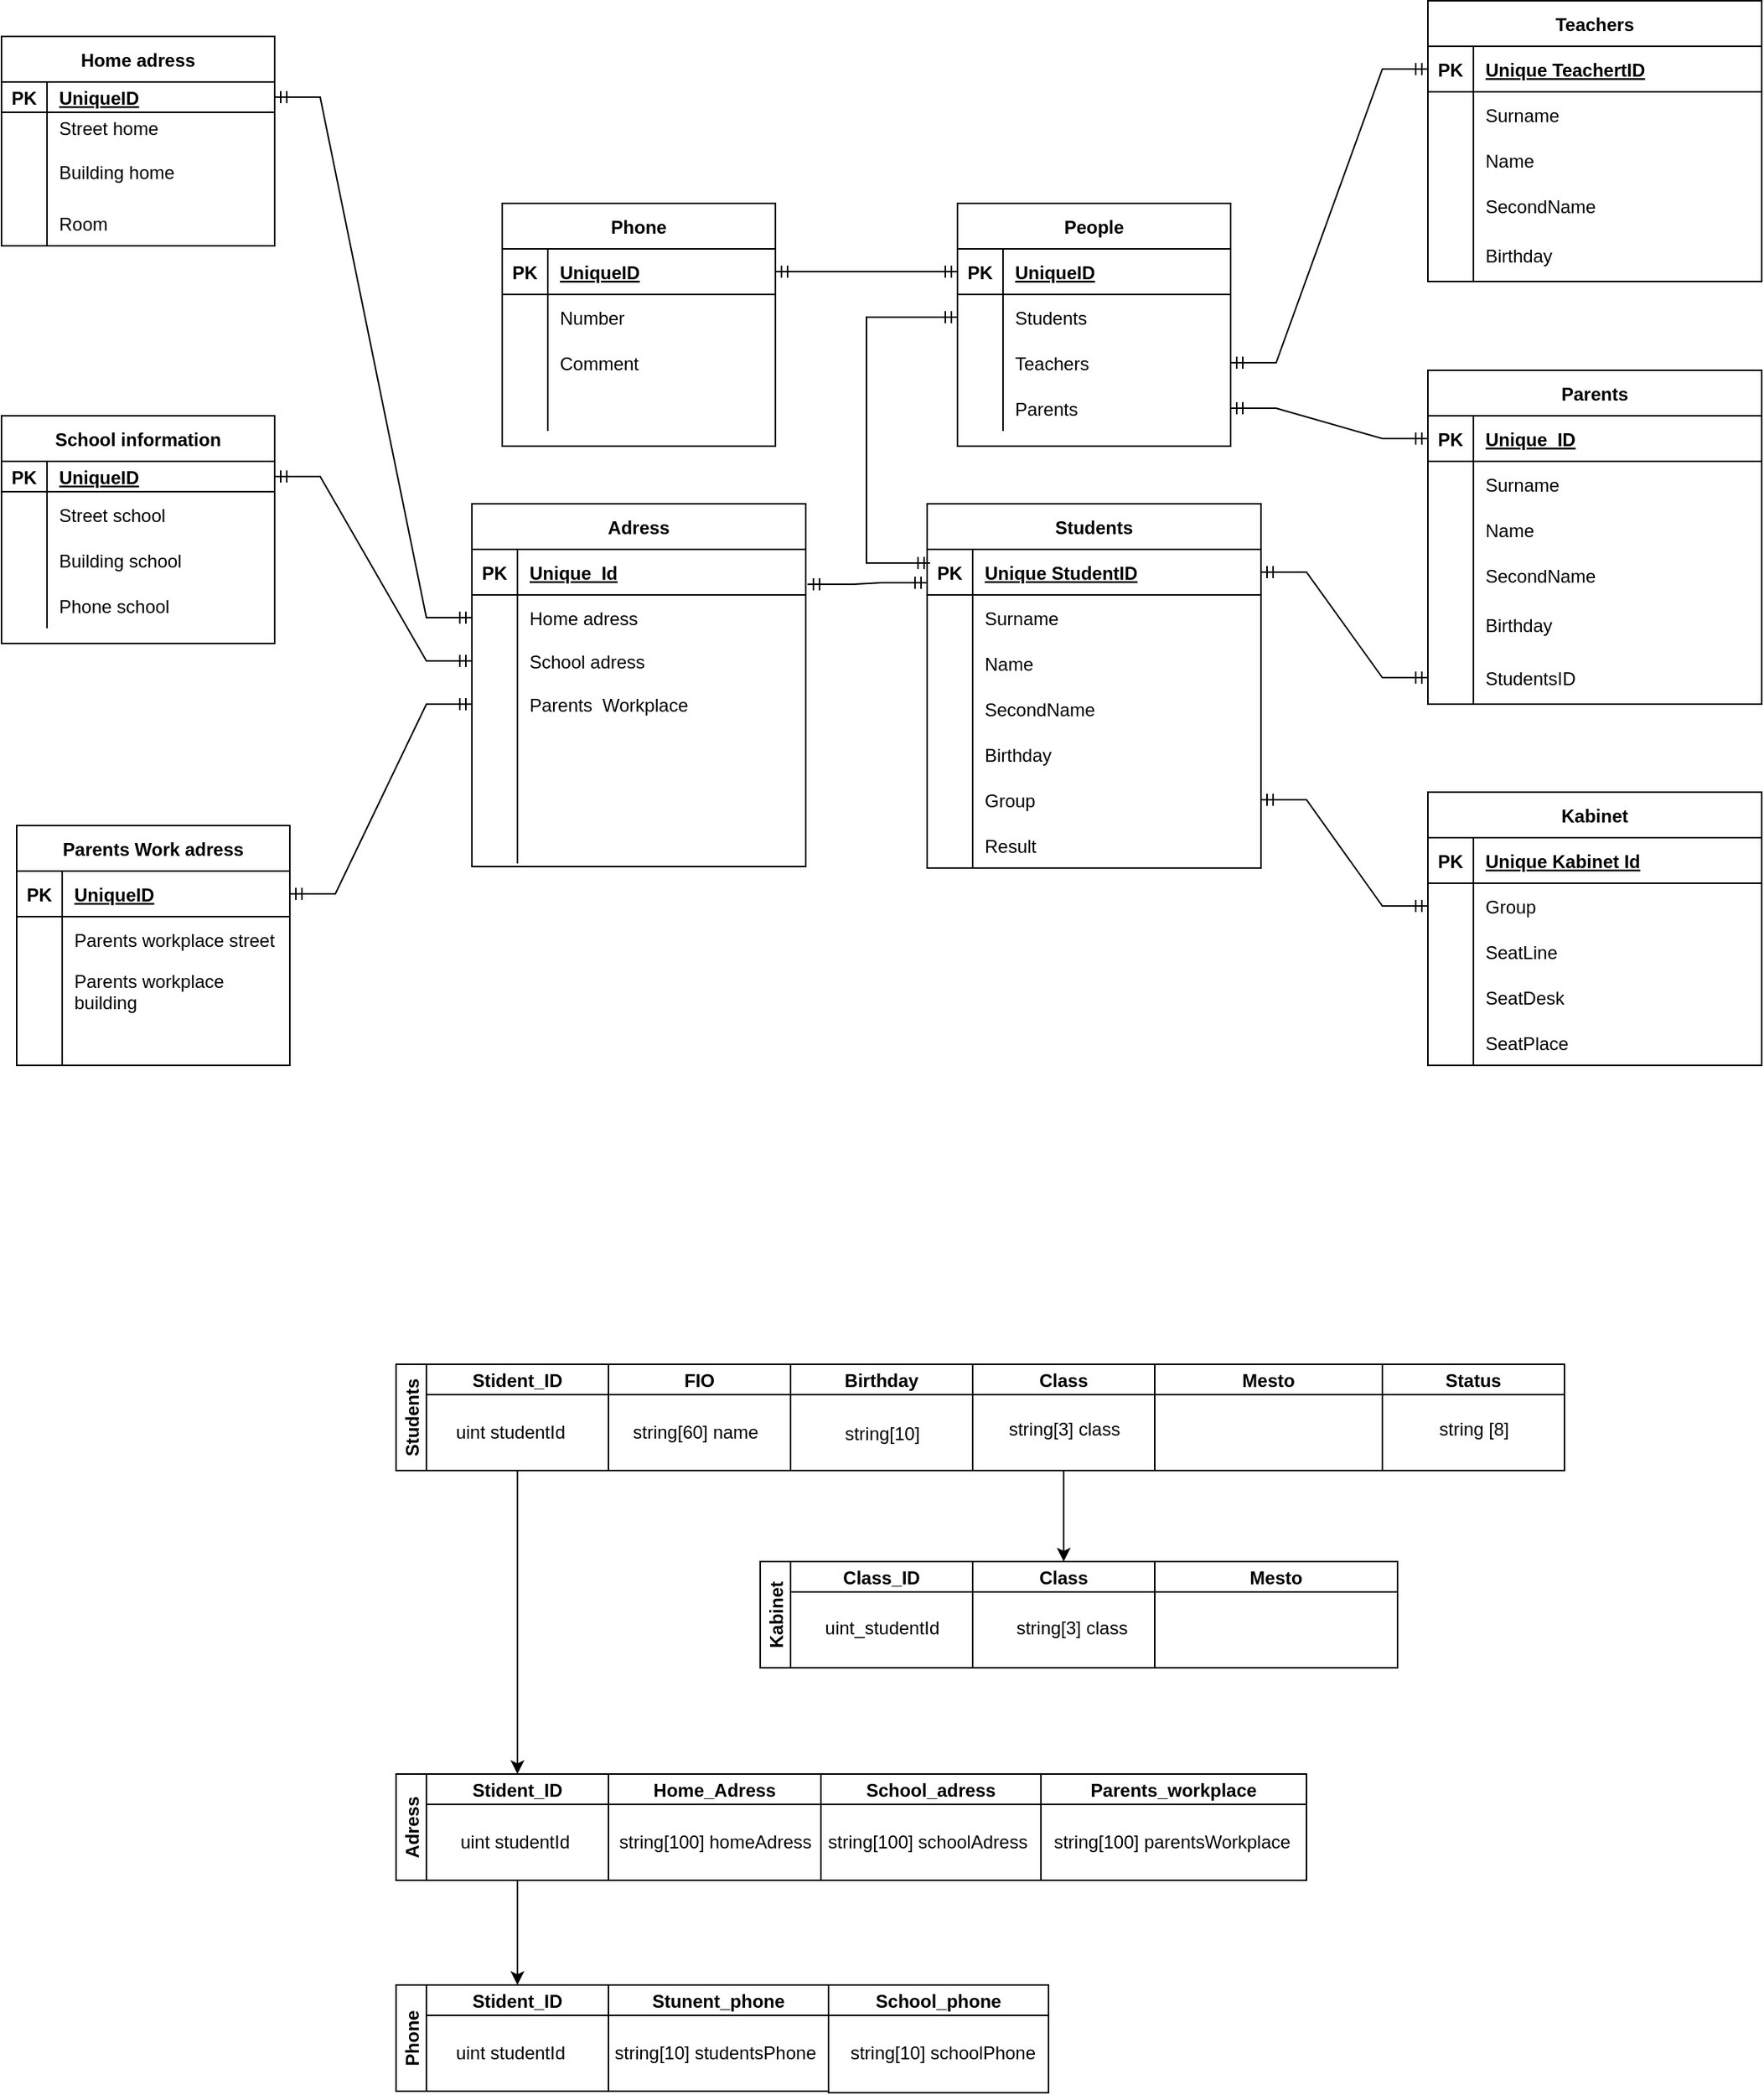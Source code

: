 <mxfile version="15.8.7" type="device"><diagram id="4Kzk4LiSuD7ghMHv4aNF" name="Page-1"><mxGraphModel dx="2465" dy="1835" grid="1" gridSize="10" guides="1" tooltips="1" connect="1" arrows="1" fold="1" page="1" pageScale="1" pageWidth="1169" pageHeight="827" background="none" math="0" shadow="0"><root><mxCell id="0"/><mxCell id="1" parent="0"/><mxCell id="2DbvoaYTrZLiHM65zmmQ-6" value="Students" style="swimlane;childLayout=stackLayout;resizeParent=1;resizeParentMax=0;startSize=20;horizontal=0;horizontalStack=1;" parent="1" vertex="1"><mxGeometry x="-904" y="90" width="380" height="70" as="geometry"/></mxCell><mxCell id="2DbvoaYTrZLiHM65zmmQ-24" value="Stident_ID" style="swimlane;startSize=20;" parent="2DbvoaYTrZLiHM65zmmQ-6" vertex="1"><mxGeometry x="20" width="120" height="70" as="geometry"/></mxCell><mxCell id="2DbvoaYTrZLiHM65zmmQ-7" value="FIO" style="swimlane;startSize=20;" parent="2DbvoaYTrZLiHM65zmmQ-6" vertex="1"><mxGeometry x="140" width="120" height="70" as="geometry"/></mxCell><mxCell id="2DbvoaYTrZLiHM65zmmQ-9" value="Birthday" style="swimlane;startSize=20;" parent="2DbvoaYTrZLiHM65zmmQ-6" vertex="1"><mxGeometry x="260" width="120" height="70" as="geometry"/></mxCell><mxCell id="2DbvoaYTrZLiHM65zmmQ-50" value="string[10]" style="text;html=1;align=center;verticalAlign=middle;resizable=0;points=[];autosize=1;strokeColor=none;fillColor=none;" parent="2DbvoaYTrZLiHM65zmmQ-9" vertex="1"><mxGeometry x="30" y="36" width="60" height="20" as="geometry"/></mxCell><mxCell id="2DbvoaYTrZLiHM65zmmQ-20" style="edgeStyle=orthogonalEdgeStyle;rounded=0;orthogonalLoop=1;jettySize=auto;html=1;entryX=0.5;entryY=0;entryDx=0;entryDy=0;" parent="1" source="2DbvoaYTrZLiHM65zmmQ-10" target="2DbvoaYTrZLiHM65zmmQ-17" edge="1"><mxGeometry relative="1" as="geometry"/></mxCell><mxCell id="2DbvoaYTrZLiHM65zmmQ-10" value="Class" style="swimlane;startSize=20;" parent="1" vertex="1"><mxGeometry x="-524" y="90" width="120" height="70" as="geometry"/></mxCell><mxCell id="2DbvoaYTrZLiHM65zmmQ-44" value="string[3] class" style="text;html=1;align=center;verticalAlign=middle;resizable=0;points=[];autosize=1;strokeColor=none;fillColor=none;" parent="2DbvoaYTrZLiHM65zmmQ-10" vertex="1"><mxGeometry x="15" y="33" width="90" height="20" as="geometry"/></mxCell><mxCell id="2DbvoaYTrZLiHM65zmmQ-11" value="Mesto" style="swimlane;startSize=20;" parent="1" vertex="1"><mxGeometry x="-404" y="90" width="150" height="70" as="geometry"/></mxCell><mxCell id="2DbvoaYTrZLiHM65zmmQ-12" value="Status" style="swimlane;startSize=20;" parent="1" vertex="1"><mxGeometry x="-254" y="90" width="120" height="70" as="geometry"/></mxCell><mxCell id="2DbvoaYTrZLiHM65zmmQ-46" value="string [8]" style="text;html=1;align=center;verticalAlign=middle;resizable=0;points=[];autosize=1;strokeColor=none;fillColor=none;" parent="2DbvoaYTrZLiHM65zmmQ-12" vertex="1"><mxGeometry x="30" y="33" width="60" height="20" as="geometry"/></mxCell><mxCell id="2DbvoaYTrZLiHM65zmmQ-13" value="Kabinet" style="swimlane;childLayout=stackLayout;resizeParent=1;resizeParentMax=0;startSize=20;horizontal=0;horizontalStack=1;" parent="1" vertex="1"><mxGeometry x="-664" y="220" width="140" height="70" as="geometry"/></mxCell><mxCell id="2DbvoaYTrZLiHM65zmmQ-14" value="Class_ID" style="swimlane;startSize=20;" parent="2DbvoaYTrZLiHM65zmmQ-13" vertex="1"><mxGeometry x="20" width="120" height="70" as="geometry"/></mxCell><mxCell id="2DbvoaYTrZLiHM65zmmQ-49" value="uint_studentId" style="text;html=1;align=center;verticalAlign=middle;resizable=0;points=[];autosize=1;strokeColor=none;fillColor=none;" parent="2DbvoaYTrZLiHM65zmmQ-14" vertex="1"><mxGeometry x="15" y="34" width="90" height="20" as="geometry"/></mxCell><mxCell id="2DbvoaYTrZLiHM65zmmQ-17" value="Class" style="swimlane;startSize=20;" parent="1" vertex="1"><mxGeometry x="-524" y="220" width="120" height="70" as="geometry"/></mxCell><mxCell id="2DbvoaYTrZLiHM65zmmQ-48" value="string[3] class" style="text;html=1;align=center;verticalAlign=middle;resizable=0;points=[];autosize=1;strokeColor=none;fillColor=none;" parent="2DbvoaYTrZLiHM65zmmQ-17" vertex="1"><mxGeometry x="20" y="34" width="90" height="20" as="geometry"/></mxCell><mxCell id="2DbvoaYTrZLiHM65zmmQ-21" value="Mesto" style="swimlane;startSize=20;" parent="1" vertex="1"><mxGeometry x="-404" y="220" width="160" height="70" as="geometry"/></mxCell><mxCell id="2DbvoaYTrZLiHM65zmmQ-25" value="Adress" style="swimlane;childLayout=stackLayout;resizeParent=1;resizeParentMax=0;startSize=20;horizontal=0;horizontalStack=1;" parent="1" vertex="1"><mxGeometry x="-904" y="360" width="280" height="70" as="geometry"/></mxCell><mxCell id="2DbvoaYTrZLiHM65zmmQ-26" value="Stident_ID" style="swimlane;startSize=20;" parent="2DbvoaYTrZLiHM65zmmQ-25" vertex="1"><mxGeometry x="20" width="120" height="70" as="geometry"/></mxCell><mxCell id="2DbvoaYTrZLiHM65zmmQ-51" value="uint studentId" style="text;html=1;align=center;verticalAlign=middle;resizable=0;points=[];autosize=1;strokeColor=none;fillColor=none;" parent="2DbvoaYTrZLiHM65zmmQ-26" vertex="1"><mxGeometry x="13" y="35" width="90" height="20" as="geometry"/></mxCell><mxCell id="2DbvoaYTrZLiHM65zmmQ-29" value="Home_Adress" style="swimlane;startSize=20;" parent="2DbvoaYTrZLiHM65zmmQ-25" vertex="1"><mxGeometry x="140" width="140" height="70" as="geometry"/></mxCell><mxCell id="2DbvoaYTrZLiHM65zmmQ-53" value="string[100] homeAdress" style="text;html=1;align=center;verticalAlign=middle;resizable=0;points=[];autosize=1;strokeColor=none;fillColor=none;" parent="2DbvoaYTrZLiHM65zmmQ-29" vertex="1"><mxGeometry y="35" width="140" height="20" as="geometry"/></mxCell><mxCell id="2DbvoaYTrZLiHM65zmmQ-30" value="School_adress" style="swimlane;startSize=20;" parent="1" vertex="1"><mxGeometry x="-624" y="360" width="145" height="70" as="geometry"/></mxCell><mxCell id="2DbvoaYTrZLiHM65zmmQ-54" value="string[100] schoolAdress" style="text;html=1;align=center;verticalAlign=middle;resizable=0;points=[];autosize=1;strokeColor=none;fillColor=none;" parent="2DbvoaYTrZLiHM65zmmQ-30" vertex="1"><mxGeometry x="-5" y="35" width="150" height="20" as="geometry"/></mxCell><mxCell id="2DbvoaYTrZLiHM65zmmQ-31" value="Parents_workplace" style="swimlane;startSize=20;" parent="1" vertex="1"><mxGeometry x="-479" y="360" width="175" height="70" as="geometry"/></mxCell><mxCell id="2DbvoaYTrZLiHM65zmmQ-55" value="string[100] parentsWorkplace" style="text;html=1;align=center;verticalAlign=middle;resizable=0;points=[];autosize=1;strokeColor=none;fillColor=none;" parent="2DbvoaYTrZLiHM65zmmQ-31" vertex="1"><mxGeometry x="1" y="35" width="170" height="20" as="geometry"/></mxCell><mxCell id="2DbvoaYTrZLiHM65zmmQ-34" style="edgeStyle=orthogonalEdgeStyle;rounded=0;orthogonalLoop=1;jettySize=auto;html=1;entryX=0.5;entryY=0;entryDx=0;entryDy=0;" parent="1" source="2DbvoaYTrZLiHM65zmmQ-24" target="2DbvoaYTrZLiHM65zmmQ-26" edge="1"><mxGeometry relative="1" as="geometry"/></mxCell><mxCell id="2DbvoaYTrZLiHM65zmmQ-35" value="Phone" style="swimlane;childLayout=stackLayout;resizeParent=1;resizeParentMax=0;startSize=20;horizontal=0;horizontalStack=1;" parent="1" vertex="1"><mxGeometry x="-904" y="499" width="285" height="70" as="geometry"/></mxCell><mxCell id="2DbvoaYTrZLiHM65zmmQ-36" value="Stident_ID" style="swimlane;startSize=20;" parent="2DbvoaYTrZLiHM65zmmQ-35" vertex="1"><mxGeometry x="20" width="120" height="70" as="geometry"/></mxCell><mxCell id="2DbvoaYTrZLiHM65zmmQ-52" value="uint studentId" style="text;html=1;align=center;verticalAlign=middle;resizable=0;points=[];autosize=1;strokeColor=none;fillColor=none;" parent="2DbvoaYTrZLiHM65zmmQ-36" vertex="1"><mxGeometry x="10" y="35" width="90" height="20" as="geometry"/></mxCell><mxCell id="2DbvoaYTrZLiHM65zmmQ-37" value="Stunent_phone" style="swimlane;startSize=20;" parent="2DbvoaYTrZLiHM65zmmQ-35" vertex="1"><mxGeometry x="140" width="145" height="70" as="geometry"/></mxCell><mxCell id="2DbvoaYTrZLiHM65zmmQ-56" value="string[10] studentsPhone" style="text;html=1;align=center;verticalAlign=middle;resizable=0;points=[];autosize=1;strokeColor=none;fillColor=none;" parent="2DbvoaYTrZLiHM65zmmQ-37" vertex="1"><mxGeometry x="-5" y="35" width="150" height="20" as="geometry"/></mxCell><mxCell id="2DbvoaYTrZLiHM65zmmQ-38" value="School_phone" style="swimlane;startSize=20;" parent="1" vertex="1"><mxGeometry x="-619" y="499" width="145" height="71" as="geometry"/></mxCell><mxCell id="2DbvoaYTrZLiHM65zmmQ-57" value="string[10] schoolPhone" style="text;html=1;align=center;verticalAlign=middle;resizable=0;points=[];autosize=1;strokeColor=none;fillColor=none;" parent="2DbvoaYTrZLiHM65zmmQ-38" vertex="1"><mxGeometry x="5" y="35" width="140" height="20" as="geometry"/></mxCell><mxCell id="2DbvoaYTrZLiHM65zmmQ-41" style="edgeStyle=orthogonalEdgeStyle;rounded=0;orthogonalLoop=1;jettySize=auto;html=1;" parent="1" source="2DbvoaYTrZLiHM65zmmQ-26" target="2DbvoaYTrZLiHM65zmmQ-36" edge="1"><mxGeometry relative="1" as="geometry"/></mxCell><mxCell id="2DbvoaYTrZLiHM65zmmQ-42" value="string[60] name" style="text;html=1;align=center;verticalAlign=middle;resizable=0;points=[];autosize=1;strokeColor=none;fillColor=none;" parent="1" vertex="1"><mxGeometry x="-757" y="125" width="100" height="20" as="geometry"/></mxCell><mxCell id="2DbvoaYTrZLiHM65zmmQ-43" value="uint studentId" style="text;html=1;align=center;verticalAlign=middle;resizable=0;points=[];autosize=1;strokeColor=none;fillColor=none;" parent="1" vertex="1"><mxGeometry x="-874" y="125" width="90" height="20" as="geometry"/></mxCell><mxCell id="2DbvoaYTrZLiHM65zmmQ-59" value="Students" style="shape=table;startSize=30;container=1;collapsible=1;childLayout=tableLayout;fixedRows=1;rowLines=0;fontStyle=1;align=center;resizeLast=1;" parent="1" vertex="1"><mxGeometry x="-554" y="-477" width="220" height="240" as="geometry"/></mxCell><mxCell id="2DbvoaYTrZLiHM65zmmQ-60" value="" style="shape=partialRectangle;collapsible=0;dropTarget=0;pointerEvents=0;fillColor=none;top=0;left=0;bottom=1;right=0;points=[[0,0.5],[1,0.5]];portConstraint=eastwest;" parent="2DbvoaYTrZLiHM65zmmQ-59" vertex="1"><mxGeometry y="30" width="220" height="30" as="geometry"/></mxCell><mxCell id="2DbvoaYTrZLiHM65zmmQ-61" value="PK" style="shape=partialRectangle;connectable=0;fillColor=none;top=0;left=0;bottom=0;right=0;fontStyle=1;overflow=hidden;" parent="2DbvoaYTrZLiHM65zmmQ-60" vertex="1"><mxGeometry width="30" height="30" as="geometry"><mxRectangle width="30" height="30" as="alternateBounds"/></mxGeometry></mxCell><mxCell id="2DbvoaYTrZLiHM65zmmQ-62" value="Unique StudentID" style="shape=partialRectangle;connectable=0;fillColor=none;top=0;left=0;bottom=0;right=0;align=left;spacingLeft=6;fontStyle=5;overflow=hidden;" parent="2DbvoaYTrZLiHM65zmmQ-60" vertex="1"><mxGeometry x="30" width="190" height="30" as="geometry"><mxRectangle width="190" height="30" as="alternateBounds"/></mxGeometry></mxCell><mxCell id="2DbvoaYTrZLiHM65zmmQ-63" value="" style="shape=partialRectangle;collapsible=0;dropTarget=0;pointerEvents=0;fillColor=none;top=0;left=0;bottom=0;right=0;points=[[0,0.5],[1,0.5]];portConstraint=eastwest;" parent="2DbvoaYTrZLiHM65zmmQ-59" vertex="1"><mxGeometry y="60" width="220" height="30" as="geometry"/></mxCell><mxCell id="2DbvoaYTrZLiHM65zmmQ-64" value="" style="shape=partialRectangle;connectable=0;fillColor=none;top=0;left=0;bottom=0;right=0;editable=1;overflow=hidden;" parent="2DbvoaYTrZLiHM65zmmQ-63" vertex="1"><mxGeometry width="30" height="30" as="geometry"><mxRectangle width="30" height="30" as="alternateBounds"/></mxGeometry></mxCell><mxCell id="2DbvoaYTrZLiHM65zmmQ-65" value="Surname" style="shape=partialRectangle;connectable=0;fillColor=none;top=0;left=0;bottom=0;right=0;align=left;spacingLeft=6;overflow=hidden;" parent="2DbvoaYTrZLiHM65zmmQ-63" vertex="1"><mxGeometry x="30" width="190" height="30" as="geometry"><mxRectangle width="190" height="30" as="alternateBounds"/></mxGeometry></mxCell><mxCell id="2DbvoaYTrZLiHM65zmmQ-66" value="" style="shape=partialRectangle;collapsible=0;dropTarget=0;pointerEvents=0;fillColor=none;top=0;left=0;bottom=0;right=0;points=[[0,0.5],[1,0.5]];portConstraint=eastwest;" parent="2DbvoaYTrZLiHM65zmmQ-59" vertex="1"><mxGeometry y="90" width="220" height="30" as="geometry"/></mxCell><mxCell id="2DbvoaYTrZLiHM65zmmQ-67" value="" style="shape=partialRectangle;connectable=0;fillColor=none;top=0;left=0;bottom=0;right=0;editable=1;overflow=hidden;" parent="2DbvoaYTrZLiHM65zmmQ-66" vertex="1"><mxGeometry width="30" height="30" as="geometry"><mxRectangle width="30" height="30" as="alternateBounds"/></mxGeometry></mxCell><mxCell id="2DbvoaYTrZLiHM65zmmQ-68" value="Name" style="shape=partialRectangle;connectable=0;fillColor=none;top=0;left=0;bottom=0;right=0;align=left;spacingLeft=6;overflow=hidden;" parent="2DbvoaYTrZLiHM65zmmQ-66" vertex="1"><mxGeometry x="30" width="190" height="30" as="geometry"><mxRectangle width="190" height="30" as="alternateBounds"/></mxGeometry></mxCell><mxCell id="2DbvoaYTrZLiHM65zmmQ-69" value="" style="shape=partialRectangle;collapsible=0;dropTarget=0;pointerEvents=0;fillColor=none;top=0;left=0;bottom=0;right=0;points=[[0,0.5],[1,0.5]];portConstraint=eastwest;" parent="2DbvoaYTrZLiHM65zmmQ-59" vertex="1"><mxGeometry y="120" width="220" height="30" as="geometry"/></mxCell><mxCell id="2DbvoaYTrZLiHM65zmmQ-70" value="" style="shape=partialRectangle;connectable=0;fillColor=none;top=0;left=0;bottom=0;right=0;editable=1;overflow=hidden;" parent="2DbvoaYTrZLiHM65zmmQ-69" vertex="1"><mxGeometry width="30" height="30" as="geometry"><mxRectangle width="30" height="30" as="alternateBounds"/></mxGeometry></mxCell><mxCell id="2DbvoaYTrZLiHM65zmmQ-71" value="SecondName" style="shape=partialRectangle;connectable=0;fillColor=none;top=0;left=0;bottom=0;right=0;align=left;spacingLeft=6;overflow=hidden;" parent="2DbvoaYTrZLiHM65zmmQ-69" vertex="1"><mxGeometry x="30" width="190" height="30" as="geometry"><mxRectangle width="190" height="30" as="alternateBounds"/></mxGeometry></mxCell><mxCell id="2DbvoaYTrZLiHM65zmmQ-73" value="" style="shape=partialRectangle;collapsible=0;dropTarget=0;pointerEvents=0;fillColor=none;top=0;left=0;bottom=0;right=0;points=[[0,0.5],[1,0.5]];portConstraint=eastwest;" parent="2DbvoaYTrZLiHM65zmmQ-59" vertex="1"><mxGeometry y="150" width="220" height="30" as="geometry"/></mxCell><mxCell id="2DbvoaYTrZLiHM65zmmQ-74" value="" style="shape=partialRectangle;connectable=0;fillColor=none;top=0;left=0;bottom=0;right=0;editable=1;overflow=hidden;" parent="2DbvoaYTrZLiHM65zmmQ-73" vertex="1"><mxGeometry width="30" height="30" as="geometry"><mxRectangle width="30" height="30" as="alternateBounds"/></mxGeometry></mxCell><mxCell id="2DbvoaYTrZLiHM65zmmQ-75" value="Birthday" style="shape=partialRectangle;connectable=0;fillColor=none;top=0;left=0;bottom=0;right=0;align=left;spacingLeft=6;overflow=hidden;" parent="2DbvoaYTrZLiHM65zmmQ-73" vertex="1"><mxGeometry x="30" width="190" height="30" as="geometry"><mxRectangle width="190" height="30" as="alternateBounds"/></mxGeometry></mxCell><mxCell id="2DbvoaYTrZLiHM65zmmQ-76" value="" style="shape=partialRectangle;collapsible=0;dropTarget=0;pointerEvents=0;fillColor=none;top=0;left=0;bottom=0;right=0;points=[[0,0.5],[1,0.5]];portConstraint=eastwest;" parent="2DbvoaYTrZLiHM65zmmQ-59" vertex="1"><mxGeometry y="180" width="220" height="30" as="geometry"/></mxCell><mxCell id="2DbvoaYTrZLiHM65zmmQ-77" value="" style="shape=partialRectangle;connectable=0;fillColor=none;top=0;left=0;bottom=0;right=0;editable=1;overflow=hidden;" parent="2DbvoaYTrZLiHM65zmmQ-76" vertex="1"><mxGeometry width="30" height="30" as="geometry"><mxRectangle width="30" height="30" as="alternateBounds"/></mxGeometry></mxCell><mxCell id="2DbvoaYTrZLiHM65zmmQ-78" value="Group" style="shape=partialRectangle;connectable=0;fillColor=none;top=0;left=0;bottom=0;right=0;align=left;spacingLeft=6;overflow=hidden;" parent="2DbvoaYTrZLiHM65zmmQ-76" vertex="1"><mxGeometry x="30" width="190" height="30" as="geometry"><mxRectangle width="190" height="30" as="alternateBounds"/></mxGeometry></mxCell><mxCell id="2DbvoaYTrZLiHM65zmmQ-82" value="" style="shape=partialRectangle;collapsible=0;dropTarget=0;pointerEvents=0;fillColor=none;top=0;left=0;bottom=0;right=0;points=[[0,0.5],[1,0.5]];portConstraint=eastwest;" parent="2DbvoaYTrZLiHM65zmmQ-59" vertex="1"><mxGeometry y="210" width="220" height="30" as="geometry"/></mxCell><mxCell id="2DbvoaYTrZLiHM65zmmQ-83" value="" style="shape=partialRectangle;connectable=0;fillColor=none;top=0;left=0;bottom=0;right=0;editable=1;overflow=hidden;" parent="2DbvoaYTrZLiHM65zmmQ-82" vertex="1"><mxGeometry width="30" height="30" as="geometry"><mxRectangle width="30" height="30" as="alternateBounds"/></mxGeometry></mxCell><mxCell id="2DbvoaYTrZLiHM65zmmQ-84" value="Result" style="shape=partialRectangle;connectable=0;fillColor=none;top=0;left=0;bottom=0;right=0;align=left;spacingLeft=6;overflow=hidden;" parent="2DbvoaYTrZLiHM65zmmQ-82" vertex="1"><mxGeometry x="30" width="190" height="30" as="geometry"><mxRectangle width="190" height="30" as="alternateBounds"/></mxGeometry></mxCell><mxCell id="2DbvoaYTrZLiHM65zmmQ-119" value="Kabinet" style="shape=table;startSize=30;container=1;collapsible=1;childLayout=tableLayout;fixedRows=1;rowLines=0;fontStyle=1;align=center;resizeLast=1;" parent="1" vertex="1"><mxGeometry x="-224" y="-287" width="220" height="180" as="geometry"/></mxCell><mxCell id="2DbvoaYTrZLiHM65zmmQ-120" value="" style="shape=partialRectangle;collapsible=0;dropTarget=0;pointerEvents=0;fillColor=none;top=0;left=0;bottom=1;right=0;points=[[0,0.5],[1,0.5]];portConstraint=eastwest;" parent="2DbvoaYTrZLiHM65zmmQ-119" vertex="1"><mxGeometry y="30" width="220" height="30" as="geometry"/></mxCell><mxCell id="2DbvoaYTrZLiHM65zmmQ-121" value="PK" style="shape=partialRectangle;connectable=0;fillColor=none;top=0;left=0;bottom=0;right=0;fontStyle=1;overflow=hidden;" parent="2DbvoaYTrZLiHM65zmmQ-120" vertex="1"><mxGeometry width="30" height="30" as="geometry"><mxRectangle width="30" height="30" as="alternateBounds"/></mxGeometry></mxCell><mxCell id="2DbvoaYTrZLiHM65zmmQ-122" value="Unique Kabinet Id" style="shape=partialRectangle;connectable=0;fillColor=none;top=0;left=0;bottom=0;right=0;align=left;spacingLeft=6;fontStyle=5;overflow=hidden;" parent="2DbvoaYTrZLiHM65zmmQ-120" vertex="1"><mxGeometry x="30" width="190" height="30" as="geometry"><mxRectangle width="190" height="30" as="alternateBounds"/></mxGeometry></mxCell><mxCell id="2DbvoaYTrZLiHM65zmmQ-123" value="" style="shape=partialRectangle;collapsible=0;dropTarget=0;pointerEvents=0;fillColor=none;top=0;left=0;bottom=0;right=0;points=[[0,0.5],[1,0.5]];portConstraint=eastwest;" parent="2DbvoaYTrZLiHM65zmmQ-119" vertex="1"><mxGeometry y="60" width="220" height="30" as="geometry"/></mxCell><mxCell id="2DbvoaYTrZLiHM65zmmQ-124" value="" style="shape=partialRectangle;connectable=0;fillColor=none;top=0;left=0;bottom=0;right=0;editable=1;overflow=hidden;" parent="2DbvoaYTrZLiHM65zmmQ-123" vertex="1"><mxGeometry width="30" height="30" as="geometry"><mxRectangle width="30" height="30" as="alternateBounds"/></mxGeometry></mxCell><mxCell id="2DbvoaYTrZLiHM65zmmQ-125" value="Group" style="shape=partialRectangle;connectable=0;fillColor=none;top=0;left=0;bottom=0;right=0;align=left;spacingLeft=6;overflow=hidden;" parent="2DbvoaYTrZLiHM65zmmQ-123" vertex="1"><mxGeometry x="30" width="190" height="30" as="geometry"><mxRectangle width="190" height="30" as="alternateBounds"/></mxGeometry></mxCell><mxCell id="2DbvoaYTrZLiHM65zmmQ-126" value="" style="shape=partialRectangle;collapsible=0;dropTarget=0;pointerEvents=0;fillColor=none;top=0;left=0;bottom=0;right=0;points=[[0,0.5],[1,0.5]];portConstraint=eastwest;" parent="2DbvoaYTrZLiHM65zmmQ-119" vertex="1"><mxGeometry y="90" width="220" height="30" as="geometry"/></mxCell><mxCell id="2DbvoaYTrZLiHM65zmmQ-127" value="" style="shape=partialRectangle;connectable=0;fillColor=none;top=0;left=0;bottom=0;right=0;editable=1;overflow=hidden;" parent="2DbvoaYTrZLiHM65zmmQ-126" vertex="1"><mxGeometry width="30" height="30" as="geometry"><mxRectangle width="30" height="30" as="alternateBounds"/></mxGeometry></mxCell><mxCell id="2DbvoaYTrZLiHM65zmmQ-128" value="SeatLine" style="shape=partialRectangle;connectable=0;fillColor=none;top=0;left=0;bottom=0;right=0;align=left;spacingLeft=6;overflow=hidden;" parent="2DbvoaYTrZLiHM65zmmQ-126" vertex="1"><mxGeometry x="30" width="190" height="30" as="geometry"><mxRectangle width="190" height="30" as="alternateBounds"/></mxGeometry></mxCell><mxCell id="2DbvoaYTrZLiHM65zmmQ-129" value="" style="shape=partialRectangle;collapsible=0;dropTarget=0;pointerEvents=0;fillColor=none;top=0;left=0;bottom=0;right=0;points=[[0,0.5],[1,0.5]];portConstraint=eastwest;" parent="2DbvoaYTrZLiHM65zmmQ-119" vertex="1"><mxGeometry y="120" width="220" height="30" as="geometry"/></mxCell><mxCell id="2DbvoaYTrZLiHM65zmmQ-130" value="" style="shape=partialRectangle;connectable=0;fillColor=none;top=0;left=0;bottom=0;right=0;editable=1;overflow=hidden;" parent="2DbvoaYTrZLiHM65zmmQ-129" vertex="1"><mxGeometry width="30" height="30" as="geometry"><mxRectangle width="30" height="30" as="alternateBounds"/></mxGeometry></mxCell><mxCell id="2DbvoaYTrZLiHM65zmmQ-131" value="SeatDesk" style="shape=partialRectangle;connectable=0;fillColor=none;top=0;left=0;bottom=0;right=0;align=left;spacingLeft=6;overflow=hidden;" parent="2DbvoaYTrZLiHM65zmmQ-129" vertex="1"><mxGeometry x="30" width="190" height="30" as="geometry"><mxRectangle width="190" height="30" as="alternateBounds"/></mxGeometry></mxCell><mxCell id="2DbvoaYTrZLiHM65zmmQ-132" value="" style="shape=partialRectangle;collapsible=0;dropTarget=0;pointerEvents=0;fillColor=none;top=0;left=0;bottom=0;right=0;points=[[0,0.5],[1,0.5]];portConstraint=eastwest;" parent="2DbvoaYTrZLiHM65zmmQ-119" vertex="1"><mxGeometry y="150" width="220" height="30" as="geometry"/></mxCell><mxCell id="2DbvoaYTrZLiHM65zmmQ-133" value="" style="shape=partialRectangle;connectable=0;fillColor=none;top=0;left=0;bottom=0;right=0;editable=1;overflow=hidden;" parent="2DbvoaYTrZLiHM65zmmQ-132" vertex="1"><mxGeometry width="30" height="30" as="geometry"><mxRectangle width="30" height="30" as="alternateBounds"/></mxGeometry></mxCell><mxCell id="2DbvoaYTrZLiHM65zmmQ-134" value="SeatPlace" style="shape=partialRectangle;connectable=0;fillColor=none;top=0;left=0;bottom=0;right=0;align=left;spacingLeft=6;overflow=hidden;" parent="2DbvoaYTrZLiHM65zmmQ-132" vertex="1"><mxGeometry x="30" width="190" height="30" as="geometry"><mxRectangle width="190" height="30" as="alternateBounds"/></mxGeometry></mxCell><mxCell id="2DbvoaYTrZLiHM65zmmQ-136" value="Adress" style="shape=table;startSize=30;container=1;collapsible=1;childLayout=tableLayout;fixedRows=1;rowLines=0;fontStyle=1;align=center;resizeLast=1;" parent="1" vertex="1"><mxGeometry x="-854" y="-477" width="220" height="239" as="geometry"/></mxCell><mxCell id="2DbvoaYTrZLiHM65zmmQ-137" value="" style="shape=partialRectangle;collapsible=0;dropTarget=0;pointerEvents=0;fillColor=none;top=0;left=0;bottom=1;right=0;points=[[0,0.5],[1,0.5]];portConstraint=eastwest;" parent="2DbvoaYTrZLiHM65zmmQ-136" vertex="1"><mxGeometry y="30" width="220" height="30" as="geometry"/></mxCell><mxCell id="2DbvoaYTrZLiHM65zmmQ-138" value="PK" style="shape=partialRectangle;connectable=0;fillColor=none;top=0;left=0;bottom=0;right=0;fontStyle=1;overflow=hidden;" parent="2DbvoaYTrZLiHM65zmmQ-137" vertex="1"><mxGeometry width="30" height="30" as="geometry"><mxRectangle width="30" height="30" as="alternateBounds"/></mxGeometry></mxCell><mxCell id="2DbvoaYTrZLiHM65zmmQ-139" value="Unique_Id" style="shape=partialRectangle;connectable=0;fillColor=none;top=0;left=0;bottom=0;right=0;align=left;spacingLeft=6;fontStyle=5;overflow=hidden;" parent="2DbvoaYTrZLiHM65zmmQ-137" vertex="1"><mxGeometry x="30" width="190" height="30" as="geometry"><mxRectangle width="190" height="30" as="alternateBounds"/></mxGeometry></mxCell><mxCell id="2DbvoaYTrZLiHM65zmmQ-156" value="" style="shape=partialRectangle;collapsible=0;dropTarget=0;pointerEvents=0;fillColor=none;top=0;left=0;bottom=0;right=0;points=[[0,0.5],[1,0.5]];portConstraint=eastwest;" parent="2DbvoaYTrZLiHM65zmmQ-136" vertex="1"><mxGeometry y="60" width="220" height="30" as="geometry"/></mxCell><mxCell id="2DbvoaYTrZLiHM65zmmQ-157" value="" style="shape=partialRectangle;connectable=0;fillColor=none;top=0;left=0;bottom=0;right=0;editable=1;overflow=hidden;" parent="2DbvoaYTrZLiHM65zmmQ-156" vertex="1"><mxGeometry width="30" height="30" as="geometry"><mxRectangle width="30" height="30" as="alternateBounds"/></mxGeometry></mxCell><mxCell id="2DbvoaYTrZLiHM65zmmQ-158" value="Home adress" style="shape=partialRectangle;connectable=0;fillColor=none;top=0;left=0;bottom=0;right=0;align=left;spacingLeft=6;overflow=hidden;" parent="2DbvoaYTrZLiHM65zmmQ-156" vertex="1"><mxGeometry x="30" width="190" height="30" as="geometry"><mxRectangle width="190" height="30" as="alternateBounds"/></mxGeometry></mxCell><mxCell id="2DbvoaYTrZLiHM65zmmQ-140" value="" style="shape=partialRectangle;collapsible=0;dropTarget=0;pointerEvents=0;fillColor=none;top=0;left=0;bottom=0;right=0;points=[[0,0.5],[1,0.5]];portConstraint=eastwest;" parent="2DbvoaYTrZLiHM65zmmQ-136" vertex="1"><mxGeometry y="90" width="220" height="27" as="geometry"/></mxCell><mxCell id="2DbvoaYTrZLiHM65zmmQ-141" value="" style="shape=partialRectangle;connectable=0;fillColor=none;top=0;left=0;bottom=0;right=0;editable=1;overflow=hidden;" parent="2DbvoaYTrZLiHM65zmmQ-140" vertex="1"><mxGeometry width="30" height="27" as="geometry"><mxRectangle width="30" height="27" as="alternateBounds"/></mxGeometry></mxCell><mxCell id="2DbvoaYTrZLiHM65zmmQ-142" value="School adress" style="shape=partialRectangle;connectable=0;fillColor=none;top=0;left=0;bottom=0;right=0;align=left;spacingLeft=6;overflow=hidden;" parent="2DbvoaYTrZLiHM65zmmQ-140" vertex="1"><mxGeometry x="30" width="190" height="27" as="geometry"><mxRectangle width="190" height="27" as="alternateBounds"/></mxGeometry></mxCell><mxCell id="2DbvoaYTrZLiHM65zmmQ-169" value="" style="shape=partialRectangle;collapsible=0;dropTarget=0;pointerEvents=0;fillColor=none;top=0;left=0;bottom=0;right=0;points=[[0,0.5],[1,0.5]];portConstraint=eastwest;" parent="2DbvoaYTrZLiHM65zmmQ-136" vertex="1"><mxGeometry y="117" width="220" height="30" as="geometry"/></mxCell><mxCell id="2DbvoaYTrZLiHM65zmmQ-170" value="" style="shape=partialRectangle;connectable=0;fillColor=none;top=0;left=0;bottom=0;right=0;editable=1;overflow=hidden;" parent="2DbvoaYTrZLiHM65zmmQ-169" vertex="1"><mxGeometry width="30" height="30" as="geometry"><mxRectangle width="30" height="30" as="alternateBounds"/></mxGeometry></mxCell><mxCell id="2DbvoaYTrZLiHM65zmmQ-171" value="Parents  Workplace" style="shape=partialRectangle;connectable=0;fillColor=none;top=0;left=0;bottom=0;right=0;align=left;spacingLeft=6;overflow=hidden;" parent="2DbvoaYTrZLiHM65zmmQ-169" vertex="1"><mxGeometry x="30" width="190" height="30" as="geometry"><mxRectangle width="190" height="30" as="alternateBounds"/></mxGeometry></mxCell><mxCell id="2DbvoaYTrZLiHM65zmmQ-150" value="" style="shape=partialRectangle;collapsible=0;dropTarget=0;pointerEvents=0;fillColor=none;top=0;left=0;bottom=0;right=0;points=[[0,0.5],[1,0.5]];portConstraint=eastwest;" parent="2DbvoaYTrZLiHM65zmmQ-136" vertex="1"><mxGeometry y="147" width="220" height="30" as="geometry"/></mxCell><mxCell id="2DbvoaYTrZLiHM65zmmQ-151" value="" style="shape=partialRectangle;connectable=0;fillColor=none;top=0;left=0;bottom=0;right=0;editable=1;overflow=hidden;" parent="2DbvoaYTrZLiHM65zmmQ-150" vertex="1"><mxGeometry width="30" height="30" as="geometry"><mxRectangle width="30" height="30" as="alternateBounds"/></mxGeometry></mxCell><mxCell id="2DbvoaYTrZLiHM65zmmQ-152" value="" style="shape=partialRectangle;connectable=0;fillColor=none;top=0;left=0;bottom=0;right=0;align=left;spacingLeft=6;overflow=hidden;" parent="2DbvoaYTrZLiHM65zmmQ-150" vertex="1"><mxGeometry x="30" width="190" height="30" as="geometry"><mxRectangle width="190" height="30" as="alternateBounds"/></mxGeometry></mxCell><mxCell id="2DbvoaYTrZLiHM65zmmQ-153" value="" style="shape=partialRectangle;collapsible=0;dropTarget=0;pointerEvents=0;fillColor=none;top=0;left=0;bottom=0;right=0;points=[[0,0.5],[1,0.5]];portConstraint=eastwest;" parent="2DbvoaYTrZLiHM65zmmQ-136" vertex="1"><mxGeometry y="177" width="220" height="30" as="geometry"/></mxCell><mxCell id="2DbvoaYTrZLiHM65zmmQ-154" value="" style="shape=partialRectangle;connectable=0;fillColor=none;top=0;left=0;bottom=0;right=0;editable=1;overflow=hidden;" parent="2DbvoaYTrZLiHM65zmmQ-153" vertex="1"><mxGeometry width="30" height="30" as="geometry"><mxRectangle width="30" height="30" as="alternateBounds"/></mxGeometry></mxCell><mxCell id="2DbvoaYTrZLiHM65zmmQ-155" value="" style="shape=partialRectangle;connectable=0;fillColor=none;top=0;left=0;bottom=0;right=0;align=left;spacingLeft=6;overflow=hidden;" parent="2DbvoaYTrZLiHM65zmmQ-153" vertex="1"><mxGeometry x="30" width="190" height="30" as="geometry"><mxRectangle width="190" height="30" as="alternateBounds"/></mxGeometry></mxCell><mxCell id="2DbvoaYTrZLiHM65zmmQ-166" value="" style="shape=partialRectangle;collapsible=0;dropTarget=0;pointerEvents=0;fillColor=none;top=0;left=0;bottom=0;right=0;points=[[0,0.5],[1,0.5]];portConstraint=eastwest;" parent="2DbvoaYTrZLiHM65zmmQ-136" vertex="1"><mxGeometry y="207" width="220" height="30" as="geometry"/></mxCell><mxCell id="2DbvoaYTrZLiHM65zmmQ-167" value="" style="shape=partialRectangle;connectable=0;fillColor=none;top=0;left=0;bottom=0;right=0;editable=1;overflow=hidden;" parent="2DbvoaYTrZLiHM65zmmQ-166" vertex="1"><mxGeometry width="30" height="30" as="geometry"><mxRectangle width="30" height="30" as="alternateBounds"/></mxGeometry></mxCell><mxCell id="2DbvoaYTrZLiHM65zmmQ-168" value="" style="shape=partialRectangle;connectable=0;fillColor=none;top=0;left=0;bottom=0;right=0;align=left;spacingLeft=6;overflow=hidden;" parent="2DbvoaYTrZLiHM65zmmQ-166" vertex="1"><mxGeometry x="30" width="190" height="30" as="geometry"><mxRectangle width="190" height="30" as="alternateBounds"/></mxGeometry></mxCell><mxCell id="2DbvoaYTrZLiHM65zmmQ-173" value="Parents Work adress" style="shape=table;startSize=30;container=1;collapsible=1;childLayout=tableLayout;fixedRows=1;rowLines=0;fontStyle=1;align=center;resizeLast=1;" parent="1" vertex="1"><mxGeometry x="-1154" y="-265" width="180" height="158.0" as="geometry"/></mxCell><mxCell id="2DbvoaYTrZLiHM65zmmQ-174" value="" style="shape=partialRectangle;collapsible=0;dropTarget=0;pointerEvents=0;fillColor=none;top=0;left=0;bottom=1;right=0;points=[[0,0.5],[1,0.5]];portConstraint=eastwest;" parent="2DbvoaYTrZLiHM65zmmQ-173" vertex="1"><mxGeometry y="30" width="180" height="30" as="geometry"/></mxCell><mxCell id="2DbvoaYTrZLiHM65zmmQ-175" value="PK" style="shape=partialRectangle;connectable=0;fillColor=none;top=0;left=0;bottom=0;right=0;fontStyle=1;overflow=hidden;" parent="2DbvoaYTrZLiHM65zmmQ-174" vertex="1"><mxGeometry width="30" height="30" as="geometry"><mxRectangle width="30" height="30" as="alternateBounds"/></mxGeometry></mxCell><mxCell id="2DbvoaYTrZLiHM65zmmQ-176" value="UniqueID" style="shape=partialRectangle;connectable=0;fillColor=none;top=0;left=0;bottom=0;right=0;align=left;spacingLeft=6;fontStyle=5;overflow=hidden;" parent="2DbvoaYTrZLiHM65zmmQ-174" vertex="1"><mxGeometry x="30" width="150" height="30" as="geometry"><mxRectangle width="150" height="30" as="alternateBounds"/></mxGeometry></mxCell><mxCell id="2DbvoaYTrZLiHM65zmmQ-177" value="" style="shape=partialRectangle;collapsible=0;dropTarget=0;pointerEvents=0;fillColor=none;top=0;left=0;bottom=0;right=0;points=[[0,0.5],[1,0.5]];portConstraint=eastwest;" parent="2DbvoaYTrZLiHM65zmmQ-173" vertex="1"><mxGeometry y="60" width="180" height="30" as="geometry"/></mxCell><mxCell id="2DbvoaYTrZLiHM65zmmQ-178" value="" style="shape=partialRectangle;connectable=0;fillColor=none;top=0;left=0;bottom=0;right=0;editable=1;overflow=hidden;" parent="2DbvoaYTrZLiHM65zmmQ-177" vertex="1"><mxGeometry width="30" height="30" as="geometry"><mxRectangle width="30" height="30" as="alternateBounds"/></mxGeometry></mxCell><mxCell id="2DbvoaYTrZLiHM65zmmQ-179" value="Parents workplace street" style="shape=partialRectangle;connectable=0;fillColor=none;top=0;left=0;bottom=0;right=0;align=left;spacingLeft=6;overflow=hidden;" parent="2DbvoaYTrZLiHM65zmmQ-177" vertex="1"><mxGeometry x="30" width="150" height="30" as="geometry"><mxRectangle width="150" height="30" as="alternateBounds"/></mxGeometry></mxCell><mxCell id="2DbvoaYTrZLiHM65zmmQ-180" value="" style="shape=partialRectangle;collapsible=0;dropTarget=0;pointerEvents=0;fillColor=none;top=0;left=0;bottom=0;right=0;points=[[0,0.5],[1,0.5]];portConstraint=eastwest;" parent="2DbvoaYTrZLiHM65zmmQ-173" vertex="1"><mxGeometry y="90" width="180" height="38" as="geometry"/></mxCell><mxCell id="2DbvoaYTrZLiHM65zmmQ-181" value="" style="shape=partialRectangle;connectable=0;fillColor=none;top=0;left=0;bottom=0;right=0;editable=1;overflow=hidden;" parent="2DbvoaYTrZLiHM65zmmQ-180" vertex="1"><mxGeometry width="30" height="38" as="geometry"><mxRectangle width="30" height="38" as="alternateBounds"/></mxGeometry></mxCell><mxCell id="2DbvoaYTrZLiHM65zmmQ-182" value="Parents workplace &#10;building" style="shape=partialRectangle;connectable=0;fillColor=none;top=0;left=0;bottom=0;right=0;align=left;spacingLeft=6;overflow=hidden;" parent="2DbvoaYTrZLiHM65zmmQ-180" vertex="1"><mxGeometry x="30" width="150" height="38" as="geometry"><mxRectangle width="150" height="38" as="alternateBounds"/></mxGeometry></mxCell><mxCell id="2DbvoaYTrZLiHM65zmmQ-183" value="" style="shape=partialRectangle;collapsible=0;dropTarget=0;pointerEvents=0;fillColor=none;top=0;left=0;bottom=0;right=0;points=[[0,0.5],[1,0.5]];portConstraint=eastwest;" parent="2DbvoaYTrZLiHM65zmmQ-173" vertex="1"><mxGeometry y="128" width="180" height="30" as="geometry"/></mxCell><mxCell id="2DbvoaYTrZLiHM65zmmQ-184" value="" style="shape=partialRectangle;connectable=0;fillColor=none;top=0;left=0;bottom=0;right=0;editable=1;overflow=hidden;" parent="2DbvoaYTrZLiHM65zmmQ-183" vertex="1"><mxGeometry width="30" height="30" as="geometry"><mxRectangle width="30" height="30" as="alternateBounds"/></mxGeometry></mxCell><mxCell id="2DbvoaYTrZLiHM65zmmQ-185" value="" style="shape=partialRectangle;connectable=0;fillColor=none;top=0;left=0;bottom=0;right=0;align=left;spacingLeft=6;overflow=hidden;" parent="2DbvoaYTrZLiHM65zmmQ-183" vertex="1"><mxGeometry x="30" width="150" height="30" as="geometry"><mxRectangle width="150" height="30" as="alternateBounds"/></mxGeometry></mxCell><mxCell id="Ock3tpp058nREZ3iVF3N-1" value="" style="edgeStyle=entityRelationEdgeStyle;fontSize=12;html=1;endArrow=ERmandOne;startArrow=ERmandOne;rounded=0;entryX=0;entryY=0.5;entryDx=0;entryDy=0;exitX=1;exitY=0.5;exitDx=0;exitDy=0;" parent="1" source="2DbvoaYTrZLiHM65zmmQ-174" target="2DbvoaYTrZLiHM65zmmQ-169" edge="1"><mxGeometry width="100" height="100" relative="1" as="geometry"><mxPoint x="-704" y="-245" as="sourcePoint"/><mxPoint x="-604" y="-345" as="targetPoint"/></mxGeometry></mxCell><mxCell id="Ock3tpp058nREZ3iVF3N-2" value="School information" style="shape=table;startSize=30;container=1;collapsible=1;childLayout=tableLayout;fixedRows=1;rowLines=0;fontStyle=1;align=center;resizeLast=1;" parent="1" vertex="1"><mxGeometry x="-1164" y="-535" width="180" height="150" as="geometry"/></mxCell><mxCell id="Ock3tpp058nREZ3iVF3N-3" value="" style="shape=partialRectangle;collapsible=0;dropTarget=0;pointerEvents=0;fillColor=none;top=0;left=0;bottom=1;right=0;points=[[0,0.5],[1,0.5]];portConstraint=eastwest;" parent="Ock3tpp058nREZ3iVF3N-2" vertex="1"><mxGeometry y="30" width="180" height="20" as="geometry"/></mxCell><mxCell id="Ock3tpp058nREZ3iVF3N-4" value="PK" style="shape=partialRectangle;connectable=0;fillColor=none;top=0;left=0;bottom=0;right=0;fontStyle=1;overflow=hidden;" parent="Ock3tpp058nREZ3iVF3N-3" vertex="1"><mxGeometry width="30" height="20" as="geometry"><mxRectangle width="30" height="20" as="alternateBounds"/></mxGeometry></mxCell><mxCell id="Ock3tpp058nREZ3iVF3N-5" value="UniqueID" style="shape=partialRectangle;connectable=0;fillColor=none;top=0;left=0;bottom=0;right=0;align=left;spacingLeft=6;fontStyle=5;overflow=hidden;" parent="Ock3tpp058nREZ3iVF3N-3" vertex="1"><mxGeometry x="30" width="150" height="20" as="geometry"><mxRectangle width="150" height="20" as="alternateBounds"/></mxGeometry></mxCell><mxCell id="Ock3tpp058nREZ3iVF3N-6" value="" style="shape=partialRectangle;collapsible=0;dropTarget=0;pointerEvents=0;fillColor=none;top=0;left=0;bottom=0;right=0;points=[[0,0.5],[1,0.5]];portConstraint=eastwest;" parent="Ock3tpp058nREZ3iVF3N-2" vertex="1"><mxGeometry y="50" width="180" height="30" as="geometry"/></mxCell><mxCell id="Ock3tpp058nREZ3iVF3N-7" value="" style="shape=partialRectangle;connectable=0;fillColor=none;top=0;left=0;bottom=0;right=0;editable=1;overflow=hidden;" parent="Ock3tpp058nREZ3iVF3N-6" vertex="1"><mxGeometry width="30" height="30" as="geometry"><mxRectangle width="30" height="30" as="alternateBounds"/></mxGeometry></mxCell><mxCell id="Ock3tpp058nREZ3iVF3N-8" value="Street school" style="shape=partialRectangle;connectable=0;fillColor=none;top=0;left=0;bottom=0;right=0;align=left;spacingLeft=6;overflow=hidden;" parent="Ock3tpp058nREZ3iVF3N-6" vertex="1"><mxGeometry x="30" width="150" height="30" as="geometry"><mxRectangle width="150" height="30" as="alternateBounds"/></mxGeometry></mxCell><mxCell id="Ock3tpp058nREZ3iVF3N-9" value="" style="shape=partialRectangle;collapsible=0;dropTarget=0;pointerEvents=0;fillColor=none;top=0;left=0;bottom=0;right=0;points=[[0,0.5],[1,0.5]];portConstraint=eastwest;" parent="Ock3tpp058nREZ3iVF3N-2" vertex="1"><mxGeometry y="80" width="180" height="30" as="geometry"/></mxCell><mxCell id="Ock3tpp058nREZ3iVF3N-10" value="" style="shape=partialRectangle;connectable=0;fillColor=none;top=0;left=0;bottom=0;right=0;editable=1;overflow=hidden;" parent="Ock3tpp058nREZ3iVF3N-9" vertex="1"><mxGeometry width="30" height="30" as="geometry"><mxRectangle width="30" height="30" as="alternateBounds"/></mxGeometry></mxCell><mxCell id="Ock3tpp058nREZ3iVF3N-11" value="Building school" style="shape=partialRectangle;connectable=0;fillColor=none;top=0;left=0;bottom=0;right=0;align=left;spacingLeft=6;overflow=hidden;" parent="Ock3tpp058nREZ3iVF3N-9" vertex="1"><mxGeometry x="30" width="150" height="30" as="geometry"><mxRectangle width="150" height="30" as="alternateBounds"/></mxGeometry></mxCell><mxCell id="Ock3tpp058nREZ3iVF3N-46" value="" style="shape=partialRectangle;collapsible=0;dropTarget=0;pointerEvents=0;fillColor=none;top=0;left=0;bottom=0;right=0;points=[[0,0.5],[1,0.5]];portConstraint=eastwest;" parent="Ock3tpp058nREZ3iVF3N-2" vertex="1"><mxGeometry y="110" width="180" height="30" as="geometry"/></mxCell><mxCell id="Ock3tpp058nREZ3iVF3N-47" value="" style="shape=partialRectangle;connectable=0;fillColor=none;top=0;left=0;bottom=0;right=0;editable=1;overflow=hidden;" parent="Ock3tpp058nREZ3iVF3N-46" vertex="1"><mxGeometry width="30" height="30" as="geometry"><mxRectangle width="30" height="30" as="alternateBounds"/></mxGeometry></mxCell><mxCell id="Ock3tpp058nREZ3iVF3N-48" value="Phone school" style="shape=partialRectangle;connectable=0;fillColor=none;top=0;left=0;bottom=0;right=0;align=left;spacingLeft=6;overflow=hidden;" parent="Ock3tpp058nREZ3iVF3N-46" vertex="1"><mxGeometry x="30" width="150" height="30" as="geometry"><mxRectangle width="150" height="30" as="alternateBounds"/></mxGeometry></mxCell><mxCell id="Ock3tpp058nREZ3iVF3N-15" value="" style="edgeStyle=entityRelationEdgeStyle;fontSize=12;html=1;endArrow=ERmandOne;startArrow=ERmandOne;rounded=0;exitX=1;exitY=0.5;exitDx=0;exitDy=0;entryX=0;entryY=0.5;entryDx=0;entryDy=0;" parent="1" source="Ock3tpp058nREZ3iVF3N-3" target="2DbvoaYTrZLiHM65zmmQ-140" edge="1"><mxGeometry width="100" height="100" relative="1" as="geometry"><mxPoint x="-704" y="-245" as="sourcePoint"/><mxPoint x="-604" y="-345" as="targetPoint"/></mxGeometry></mxCell><mxCell id="Ock3tpp058nREZ3iVF3N-16" value="Home adress" style="shape=table;startSize=30;container=1;collapsible=1;childLayout=tableLayout;fixedRows=1;rowLines=0;fontStyle=1;align=center;resizeLast=1;" parent="1" vertex="1"><mxGeometry x="-1164" y="-785" width="180" height="138.0" as="geometry"/></mxCell><mxCell id="Ock3tpp058nREZ3iVF3N-17" value="" style="shape=partialRectangle;collapsible=0;dropTarget=0;pointerEvents=0;fillColor=none;top=0;left=0;bottom=1;right=0;points=[[0,0.5],[1,0.5]];portConstraint=eastwest;" parent="Ock3tpp058nREZ3iVF3N-16" vertex="1"><mxGeometry y="30" width="180" height="20" as="geometry"/></mxCell><mxCell id="Ock3tpp058nREZ3iVF3N-18" value="PK" style="shape=partialRectangle;connectable=0;fillColor=none;top=0;left=0;bottom=0;right=0;fontStyle=1;overflow=hidden;" parent="Ock3tpp058nREZ3iVF3N-17" vertex="1"><mxGeometry width="30" height="20" as="geometry"><mxRectangle width="30" height="20" as="alternateBounds"/></mxGeometry></mxCell><mxCell id="Ock3tpp058nREZ3iVF3N-19" value="UniqueID" style="shape=partialRectangle;connectable=0;fillColor=none;top=0;left=0;bottom=0;right=0;align=left;spacingLeft=6;fontStyle=5;overflow=hidden;" parent="Ock3tpp058nREZ3iVF3N-17" vertex="1"><mxGeometry x="30" width="150" height="20" as="geometry"><mxRectangle width="150" height="20" as="alternateBounds"/></mxGeometry></mxCell><mxCell id="Ock3tpp058nREZ3iVF3N-20" value="" style="shape=partialRectangle;collapsible=0;dropTarget=0;pointerEvents=0;fillColor=none;top=0;left=0;bottom=0;right=0;points=[[0,0.5],[1,0.5]];portConstraint=eastwest;" parent="Ock3tpp058nREZ3iVF3N-16" vertex="1"><mxGeometry y="50" width="180" height="20" as="geometry"/></mxCell><mxCell id="Ock3tpp058nREZ3iVF3N-21" value="" style="shape=partialRectangle;connectable=0;fillColor=none;top=0;left=0;bottom=0;right=0;editable=1;overflow=hidden;" parent="Ock3tpp058nREZ3iVF3N-20" vertex="1"><mxGeometry width="30" height="20" as="geometry"><mxRectangle width="30" height="20" as="alternateBounds"/></mxGeometry></mxCell><mxCell id="Ock3tpp058nREZ3iVF3N-22" value="Street home" style="shape=partialRectangle;connectable=0;fillColor=none;top=0;left=0;bottom=0;right=0;align=left;spacingLeft=6;overflow=hidden;" parent="Ock3tpp058nREZ3iVF3N-20" vertex="1"><mxGeometry x="30" width="150" height="20" as="geometry"><mxRectangle width="150" height="20" as="alternateBounds"/></mxGeometry></mxCell><mxCell id="Ock3tpp058nREZ3iVF3N-23" value="" style="shape=partialRectangle;collapsible=0;dropTarget=0;pointerEvents=0;fillColor=none;top=0;left=0;bottom=0;right=0;points=[[0,0.5],[1,0.5]];portConstraint=eastwest;" parent="Ock3tpp058nREZ3iVF3N-16" vertex="1"><mxGeometry y="70" width="180" height="38" as="geometry"/></mxCell><mxCell id="Ock3tpp058nREZ3iVF3N-24" value="" style="shape=partialRectangle;connectable=0;fillColor=none;top=0;left=0;bottom=0;right=0;editable=1;overflow=hidden;" parent="Ock3tpp058nREZ3iVF3N-23" vertex="1"><mxGeometry width="30" height="38" as="geometry"><mxRectangle width="30" height="38" as="alternateBounds"/></mxGeometry></mxCell><mxCell id="Ock3tpp058nREZ3iVF3N-25" value="Building home" style="shape=partialRectangle;connectable=0;fillColor=none;top=0;left=0;bottom=0;right=0;align=left;spacingLeft=6;overflow=hidden;" parent="Ock3tpp058nREZ3iVF3N-23" vertex="1"><mxGeometry x="30" width="150" height="38" as="geometry"><mxRectangle width="150" height="38" as="alternateBounds"/></mxGeometry></mxCell><mxCell id="Ock3tpp058nREZ3iVF3N-26" value="" style="shape=partialRectangle;collapsible=0;dropTarget=0;pointerEvents=0;fillColor=none;top=0;left=0;bottom=0;right=0;points=[[0,0.5],[1,0.5]];portConstraint=eastwest;" parent="Ock3tpp058nREZ3iVF3N-16" vertex="1"><mxGeometry y="108" width="180" height="30" as="geometry"/></mxCell><mxCell id="Ock3tpp058nREZ3iVF3N-27" value="" style="shape=partialRectangle;connectable=0;fillColor=none;top=0;left=0;bottom=0;right=0;editable=1;overflow=hidden;" parent="Ock3tpp058nREZ3iVF3N-26" vertex="1"><mxGeometry width="30" height="30" as="geometry"><mxRectangle width="30" height="30" as="alternateBounds"/></mxGeometry></mxCell><mxCell id="Ock3tpp058nREZ3iVF3N-28" value="Room" style="shape=partialRectangle;connectable=0;fillColor=none;top=0;left=0;bottom=0;right=0;align=left;spacingLeft=6;overflow=hidden;" parent="Ock3tpp058nREZ3iVF3N-26" vertex="1"><mxGeometry x="30" width="150" height="30" as="geometry"><mxRectangle width="150" height="30" as="alternateBounds"/></mxGeometry></mxCell><mxCell id="Ock3tpp058nREZ3iVF3N-31" value="" style="edgeStyle=entityRelationEdgeStyle;fontSize=12;html=1;endArrow=ERmandOne;startArrow=ERmandOne;rounded=0;exitX=1;exitY=0.5;exitDx=0;exitDy=0;entryX=0;entryY=0.5;entryDx=0;entryDy=0;" parent="1" source="Ock3tpp058nREZ3iVF3N-17" target="2DbvoaYTrZLiHM65zmmQ-156" edge="1"><mxGeometry width="100" height="100" relative="1" as="geometry"><mxPoint x="-764" y="-255" as="sourcePoint"/><mxPoint x="-664" y="-355" as="targetPoint"/></mxGeometry></mxCell><mxCell id="Ock3tpp058nREZ3iVF3N-49" value="Phone" style="shape=table;startSize=30;container=1;collapsible=1;childLayout=tableLayout;fixedRows=1;rowLines=0;fontStyle=1;align=center;resizeLast=1;" parent="1" vertex="1"><mxGeometry x="-834" y="-675" width="180" height="160" as="geometry"/></mxCell><mxCell id="Ock3tpp058nREZ3iVF3N-50" value="" style="shape=partialRectangle;collapsible=0;dropTarget=0;pointerEvents=0;fillColor=none;top=0;left=0;bottom=1;right=0;points=[[0,0.5],[1,0.5]];portConstraint=eastwest;" parent="Ock3tpp058nREZ3iVF3N-49" vertex="1"><mxGeometry y="30" width="180" height="30" as="geometry"/></mxCell><mxCell id="Ock3tpp058nREZ3iVF3N-51" value="PK" style="shape=partialRectangle;connectable=0;fillColor=none;top=0;left=0;bottom=0;right=0;fontStyle=1;overflow=hidden;" parent="Ock3tpp058nREZ3iVF3N-50" vertex="1"><mxGeometry width="30" height="30" as="geometry"><mxRectangle width="30" height="30" as="alternateBounds"/></mxGeometry></mxCell><mxCell id="Ock3tpp058nREZ3iVF3N-52" value="UniqueID" style="shape=partialRectangle;connectable=0;fillColor=none;top=0;left=0;bottom=0;right=0;align=left;spacingLeft=6;fontStyle=5;overflow=hidden;" parent="Ock3tpp058nREZ3iVF3N-50" vertex="1"><mxGeometry x="30" width="150" height="30" as="geometry"><mxRectangle width="150" height="30" as="alternateBounds"/></mxGeometry></mxCell><mxCell id="Ock3tpp058nREZ3iVF3N-53" value="" style="shape=partialRectangle;collapsible=0;dropTarget=0;pointerEvents=0;fillColor=none;top=0;left=0;bottom=0;right=0;points=[[0,0.5],[1,0.5]];portConstraint=eastwest;" parent="Ock3tpp058nREZ3iVF3N-49" vertex="1"><mxGeometry y="60" width="180" height="30" as="geometry"/></mxCell><mxCell id="Ock3tpp058nREZ3iVF3N-54" value="" style="shape=partialRectangle;connectable=0;fillColor=none;top=0;left=0;bottom=0;right=0;editable=1;overflow=hidden;" parent="Ock3tpp058nREZ3iVF3N-53" vertex="1"><mxGeometry width="30" height="30" as="geometry"><mxRectangle width="30" height="30" as="alternateBounds"/></mxGeometry></mxCell><mxCell id="Ock3tpp058nREZ3iVF3N-55" value="Number" style="shape=partialRectangle;connectable=0;fillColor=none;top=0;left=0;bottom=0;right=0;align=left;spacingLeft=6;overflow=hidden;" parent="Ock3tpp058nREZ3iVF3N-53" vertex="1"><mxGeometry x="30" width="150" height="30" as="geometry"><mxRectangle width="150" height="30" as="alternateBounds"/></mxGeometry></mxCell><mxCell id="Ock3tpp058nREZ3iVF3N-56" value="" style="shape=partialRectangle;collapsible=0;dropTarget=0;pointerEvents=0;fillColor=none;top=0;left=0;bottom=0;right=0;points=[[0,0.5],[1,0.5]];portConstraint=eastwest;" parent="Ock3tpp058nREZ3iVF3N-49" vertex="1"><mxGeometry y="90" width="180" height="30" as="geometry"/></mxCell><mxCell id="Ock3tpp058nREZ3iVF3N-57" value="" style="shape=partialRectangle;connectable=0;fillColor=none;top=0;left=0;bottom=0;right=0;editable=1;overflow=hidden;" parent="Ock3tpp058nREZ3iVF3N-56" vertex="1"><mxGeometry width="30" height="30" as="geometry"><mxRectangle width="30" height="30" as="alternateBounds"/></mxGeometry></mxCell><mxCell id="Ock3tpp058nREZ3iVF3N-58" value="Comment" style="shape=partialRectangle;connectable=0;fillColor=none;top=0;left=0;bottom=0;right=0;align=left;spacingLeft=6;overflow=hidden;" parent="Ock3tpp058nREZ3iVF3N-56" vertex="1"><mxGeometry x="30" width="150" height="30" as="geometry"><mxRectangle width="150" height="30" as="alternateBounds"/></mxGeometry></mxCell><mxCell id="Ock3tpp058nREZ3iVF3N-59" value="" style="shape=partialRectangle;collapsible=0;dropTarget=0;pointerEvents=0;fillColor=none;top=0;left=0;bottom=0;right=0;points=[[0,0.5],[1,0.5]];portConstraint=eastwest;" parent="Ock3tpp058nREZ3iVF3N-49" vertex="1"><mxGeometry y="120" width="180" height="30" as="geometry"/></mxCell><mxCell id="Ock3tpp058nREZ3iVF3N-60" value="" style="shape=partialRectangle;connectable=0;fillColor=none;top=0;left=0;bottom=0;right=0;editable=1;overflow=hidden;" parent="Ock3tpp058nREZ3iVF3N-59" vertex="1"><mxGeometry width="30" height="30" as="geometry"><mxRectangle width="30" height="30" as="alternateBounds"/></mxGeometry></mxCell><mxCell id="Ock3tpp058nREZ3iVF3N-61" value="" style="shape=partialRectangle;connectable=0;fillColor=none;top=0;left=0;bottom=0;right=0;align=left;spacingLeft=6;overflow=hidden;" parent="Ock3tpp058nREZ3iVF3N-59" vertex="1"><mxGeometry x="30" width="150" height="30" as="geometry"><mxRectangle width="150" height="30" as="alternateBounds"/></mxGeometry></mxCell><mxCell id="Ock3tpp058nREZ3iVF3N-63" value="People" style="shape=table;startSize=30;container=1;collapsible=1;childLayout=tableLayout;fixedRows=1;rowLines=0;fontStyle=1;align=center;resizeLast=1;" parent="1" vertex="1"><mxGeometry x="-534" y="-675" width="180" height="160" as="geometry"/></mxCell><mxCell id="Ock3tpp058nREZ3iVF3N-64" value="" style="shape=partialRectangle;collapsible=0;dropTarget=0;pointerEvents=0;fillColor=none;top=0;left=0;bottom=1;right=0;points=[[0,0.5],[1,0.5]];portConstraint=eastwest;" parent="Ock3tpp058nREZ3iVF3N-63" vertex="1"><mxGeometry y="30" width="180" height="30" as="geometry"/></mxCell><mxCell id="Ock3tpp058nREZ3iVF3N-65" value="PK" style="shape=partialRectangle;connectable=0;fillColor=none;top=0;left=0;bottom=0;right=0;fontStyle=1;overflow=hidden;" parent="Ock3tpp058nREZ3iVF3N-64" vertex="1"><mxGeometry width="30" height="30" as="geometry"><mxRectangle width="30" height="30" as="alternateBounds"/></mxGeometry></mxCell><mxCell id="Ock3tpp058nREZ3iVF3N-66" value="UniqueID" style="shape=partialRectangle;connectable=0;fillColor=none;top=0;left=0;bottom=0;right=0;align=left;spacingLeft=6;fontStyle=5;overflow=hidden;" parent="Ock3tpp058nREZ3iVF3N-64" vertex="1"><mxGeometry x="30" width="150" height="30" as="geometry"><mxRectangle width="150" height="30" as="alternateBounds"/></mxGeometry></mxCell><mxCell id="Ock3tpp058nREZ3iVF3N-67" value="" style="shape=partialRectangle;collapsible=0;dropTarget=0;pointerEvents=0;fillColor=none;top=0;left=0;bottom=0;right=0;points=[[0,0.5],[1,0.5]];portConstraint=eastwest;" parent="Ock3tpp058nREZ3iVF3N-63" vertex="1"><mxGeometry y="60" width="180" height="30" as="geometry"/></mxCell><mxCell id="Ock3tpp058nREZ3iVF3N-68" value="" style="shape=partialRectangle;connectable=0;fillColor=none;top=0;left=0;bottom=0;right=0;editable=1;overflow=hidden;" parent="Ock3tpp058nREZ3iVF3N-67" vertex="1"><mxGeometry width="30" height="30" as="geometry"><mxRectangle width="30" height="30" as="alternateBounds"/></mxGeometry></mxCell><mxCell id="Ock3tpp058nREZ3iVF3N-69" value="Students" style="shape=partialRectangle;connectable=0;fillColor=none;top=0;left=0;bottom=0;right=0;align=left;spacingLeft=6;overflow=hidden;" parent="Ock3tpp058nREZ3iVF3N-67" vertex="1"><mxGeometry x="30" width="150" height="30" as="geometry"><mxRectangle width="150" height="30" as="alternateBounds"/></mxGeometry></mxCell><mxCell id="Ock3tpp058nREZ3iVF3N-70" value="" style="shape=partialRectangle;collapsible=0;dropTarget=0;pointerEvents=0;fillColor=none;top=0;left=0;bottom=0;right=0;points=[[0,0.5],[1,0.5]];portConstraint=eastwest;" parent="Ock3tpp058nREZ3iVF3N-63" vertex="1"><mxGeometry y="90" width="180" height="30" as="geometry"/></mxCell><mxCell id="Ock3tpp058nREZ3iVF3N-71" value="" style="shape=partialRectangle;connectable=0;fillColor=none;top=0;left=0;bottom=0;right=0;editable=1;overflow=hidden;" parent="Ock3tpp058nREZ3iVF3N-70" vertex="1"><mxGeometry width="30" height="30" as="geometry"><mxRectangle width="30" height="30" as="alternateBounds"/></mxGeometry></mxCell><mxCell id="Ock3tpp058nREZ3iVF3N-72" value="Teachers" style="shape=partialRectangle;connectable=0;fillColor=none;top=0;left=0;bottom=0;right=0;align=left;spacingLeft=6;overflow=hidden;" parent="Ock3tpp058nREZ3iVF3N-70" vertex="1"><mxGeometry x="30" width="150" height="30" as="geometry"><mxRectangle width="150" height="30" as="alternateBounds"/></mxGeometry></mxCell><mxCell id="Ock3tpp058nREZ3iVF3N-73" value="" style="shape=partialRectangle;collapsible=0;dropTarget=0;pointerEvents=0;fillColor=none;top=0;left=0;bottom=0;right=0;points=[[0,0.5],[1,0.5]];portConstraint=eastwest;" parent="Ock3tpp058nREZ3iVF3N-63" vertex="1"><mxGeometry y="120" width="180" height="30" as="geometry"/></mxCell><mxCell id="Ock3tpp058nREZ3iVF3N-74" value="" style="shape=partialRectangle;connectable=0;fillColor=none;top=0;left=0;bottom=0;right=0;editable=1;overflow=hidden;" parent="Ock3tpp058nREZ3iVF3N-73" vertex="1"><mxGeometry width="30" height="30" as="geometry"><mxRectangle width="30" height="30" as="alternateBounds"/></mxGeometry></mxCell><mxCell id="Ock3tpp058nREZ3iVF3N-75" value="Parents" style="shape=partialRectangle;connectable=0;fillColor=none;top=0;left=0;bottom=0;right=0;align=left;spacingLeft=6;overflow=hidden;" parent="Ock3tpp058nREZ3iVF3N-73" vertex="1"><mxGeometry x="30" width="150" height="30" as="geometry"><mxRectangle width="150" height="30" as="alternateBounds"/></mxGeometry></mxCell><mxCell id="Ock3tpp058nREZ3iVF3N-76" value="" style="edgeStyle=orthogonalEdgeStyle;fontSize=12;html=1;endArrow=ERmandOne;startArrow=ERmandOne;rounded=0;entryX=0;entryY=0.5;entryDx=0;entryDy=0;exitX=0.009;exitY=0.3;exitDx=0;exitDy=0;exitPerimeter=0;" parent="1" source="2DbvoaYTrZLiHM65zmmQ-60" target="Ock3tpp058nREZ3iVF3N-67" edge="1"><mxGeometry width="100" height="100" relative="1" as="geometry"><mxPoint x="-574" y="-485" as="sourcePoint"/><mxPoint x="-474" y="-585" as="targetPoint"/><Array as="points"><mxPoint x="-594" y="-438"/><mxPoint x="-594" y="-600"/></Array></mxGeometry></mxCell><mxCell id="Ock3tpp058nREZ3iVF3N-77" value="Teachers" style="shape=table;startSize=30;container=1;collapsible=1;childLayout=tableLayout;fixedRows=1;rowLines=0;fontStyle=1;align=center;resizeLast=1;" parent="1" vertex="1"><mxGeometry x="-224" y="-808.5" width="220" height="185" as="geometry"/></mxCell><mxCell id="Ock3tpp058nREZ3iVF3N-78" value="" style="shape=partialRectangle;collapsible=0;dropTarget=0;pointerEvents=0;fillColor=none;top=0;left=0;bottom=1;right=0;points=[[0,0.5],[1,0.5]];portConstraint=eastwest;" parent="Ock3tpp058nREZ3iVF3N-77" vertex="1"><mxGeometry y="30" width="220" height="30" as="geometry"/></mxCell><mxCell id="Ock3tpp058nREZ3iVF3N-79" value="PK" style="shape=partialRectangle;connectable=0;fillColor=none;top=0;left=0;bottom=0;right=0;fontStyle=1;overflow=hidden;" parent="Ock3tpp058nREZ3iVF3N-78" vertex="1"><mxGeometry width="30" height="30" as="geometry"><mxRectangle width="30" height="30" as="alternateBounds"/></mxGeometry></mxCell><mxCell id="Ock3tpp058nREZ3iVF3N-80" value="Unique TeachertID" style="shape=partialRectangle;connectable=0;fillColor=none;top=0;left=0;bottom=0;right=0;align=left;spacingLeft=6;fontStyle=5;overflow=hidden;" parent="Ock3tpp058nREZ3iVF3N-78" vertex="1"><mxGeometry x="30" width="190" height="30" as="geometry"><mxRectangle width="190" height="30" as="alternateBounds"/></mxGeometry></mxCell><mxCell id="Ock3tpp058nREZ3iVF3N-81" value="" style="shape=partialRectangle;collapsible=0;dropTarget=0;pointerEvents=0;fillColor=none;top=0;left=0;bottom=0;right=0;points=[[0,0.5],[1,0.5]];portConstraint=eastwest;" parent="Ock3tpp058nREZ3iVF3N-77" vertex="1"><mxGeometry y="60" width="220" height="30" as="geometry"/></mxCell><mxCell id="Ock3tpp058nREZ3iVF3N-82" value="" style="shape=partialRectangle;connectable=0;fillColor=none;top=0;left=0;bottom=0;right=0;editable=1;overflow=hidden;" parent="Ock3tpp058nREZ3iVF3N-81" vertex="1"><mxGeometry width="30" height="30" as="geometry"><mxRectangle width="30" height="30" as="alternateBounds"/></mxGeometry></mxCell><mxCell id="Ock3tpp058nREZ3iVF3N-83" value="Surname" style="shape=partialRectangle;connectable=0;fillColor=none;top=0;left=0;bottom=0;right=0;align=left;spacingLeft=6;overflow=hidden;" parent="Ock3tpp058nREZ3iVF3N-81" vertex="1"><mxGeometry x="30" width="190" height="30" as="geometry"><mxRectangle width="190" height="30" as="alternateBounds"/></mxGeometry></mxCell><mxCell id="Ock3tpp058nREZ3iVF3N-84" value="" style="shape=partialRectangle;collapsible=0;dropTarget=0;pointerEvents=0;fillColor=none;top=0;left=0;bottom=0;right=0;points=[[0,0.5],[1,0.5]];portConstraint=eastwest;" parent="Ock3tpp058nREZ3iVF3N-77" vertex="1"><mxGeometry y="90" width="220" height="30" as="geometry"/></mxCell><mxCell id="Ock3tpp058nREZ3iVF3N-85" value="" style="shape=partialRectangle;connectable=0;fillColor=none;top=0;left=0;bottom=0;right=0;editable=1;overflow=hidden;" parent="Ock3tpp058nREZ3iVF3N-84" vertex="1"><mxGeometry width="30" height="30" as="geometry"><mxRectangle width="30" height="30" as="alternateBounds"/></mxGeometry></mxCell><mxCell id="Ock3tpp058nREZ3iVF3N-86" value="Name" style="shape=partialRectangle;connectable=0;fillColor=none;top=0;left=0;bottom=0;right=0;align=left;spacingLeft=6;overflow=hidden;" parent="Ock3tpp058nREZ3iVF3N-84" vertex="1"><mxGeometry x="30" width="190" height="30" as="geometry"><mxRectangle width="190" height="30" as="alternateBounds"/></mxGeometry></mxCell><mxCell id="Ock3tpp058nREZ3iVF3N-87" value="" style="shape=partialRectangle;collapsible=0;dropTarget=0;pointerEvents=0;fillColor=none;top=0;left=0;bottom=0;right=0;points=[[0,0.5],[1,0.5]];portConstraint=eastwest;" parent="Ock3tpp058nREZ3iVF3N-77" vertex="1"><mxGeometry y="120" width="220" height="30" as="geometry"/></mxCell><mxCell id="Ock3tpp058nREZ3iVF3N-88" value="" style="shape=partialRectangle;connectable=0;fillColor=none;top=0;left=0;bottom=0;right=0;editable=1;overflow=hidden;" parent="Ock3tpp058nREZ3iVF3N-87" vertex="1"><mxGeometry width="30" height="30" as="geometry"><mxRectangle width="30" height="30" as="alternateBounds"/></mxGeometry></mxCell><mxCell id="Ock3tpp058nREZ3iVF3N-89" value="SecondName" style="shape=partialRectangle;connectable=0;fillColor=none;top=0;left=0;bottom=0;right=0;align=left;spacingLeft=6;overflow=hidden;" parent="Ock3tpp058nREZ3iVF3N-87" vertex="1"><mxGeometry x="30" width="190" height="30" as="geometry"><mxRectangle width="190" height="30" as="alternateBounds"/></mxGeometry></mxCell><mxCell id="Ock3tpp058nREZ3iVF3N-90" value="" style="shape=partialRectangle;collapsible=0;dropTarget=0;pointerEvents=0;fillColor=none;top=0;left=0;bottom=0;right=0;points=[[0,0.5],[1,0.5]];portConstraint=eastwest;" parent="Ock3tpp058nREZ3iVF3N-77" vertex="1"><mxGeometry y="150" width="220" height="35" as="geometry"/></mxCell><mxCell id="Ock3tpp058nREZ3iVF3N-91" value="" style="shape=partialRectangle;connectable=0;fillColor=none;top=0;left=0;bottom=0;right=0;editable=1;overflow=hidden;" parent="Ock3tpp058nREZ3iVF3N-90" vertex="1"><mxGeometry width="30" height="35" as="geometry"><mxRectangle width="30" height="35" as="alternateBounds"/></mxGeometry></mxCell><mxCell id="Ock3tpp058nREZ3iVF3N-92" value="Birthday" style="shape=partialRectangle;connectable=0;fillColor=none;top=0;left=0;bottom=0;right=0;align=left;spacingLeft=6;overflow=hidden;" parent="Ock3tpp058nREZ3iVF3N-90" vertex="1"><mxGeometry x="30" width="190" height="35" as="geometry"><mxRectangle width="190" height="35" as="alternateBounds"/></mxGeometry></mxCell><mxCell id="Ock3tpp058nREZ3iVF3N-102" value="" style="edgeStyle=entityRelationEdgeStyle;fontSize=12;html=1;endArrow=ERmandOne;startArrow=ERmandOne;rounded=0;entryX=0;entryY=0.5;entryDx=0;entryDy=0;exitX=1;exitY=0.5;exitDx=0;exitDy=0;" parent="1" source="Ock3tpp058nREZ3iVF3N-70" target="Ock3tpp058nREZ3iVF3N-78" edge="1"><mxGeometry width="100" height="100" relative="1" as="geometry"><mxPoint x="-574" y="-495" as="sourcePoint"/><mxPoint x="-474" y="-595" as="targetPoint"/></mxGeometry></mxCell><mxCell id="Ock3tpp058nREZ3iVF3N-103" value="Parents" style="shape=table;startSize=30;container=1;collapsible=1;childLayout=tableLayout;fixedRows=1;rowLines=0;fontStyle=1;align=center;resizeLast=1;" parent="1" vertex="1"><mxGeometry x="-224" y="-565" width="220" height="220" as="geometry"/></mxCell><mxCell id="Ock3tpp058nREZ3iVF3N-104" value="" style="shape=partialRectangle;collapsible=0;dropTarget=0;pointerEvents=0;fillColor=none;top=0;left=0;bottom=1;right=0;points=[[0,0.5],[1,0.5]];portConstraint=eastwest;" parent="Ock3tpp058nREZ3iVF3N-103" vertex="1"><mxGeometry y="30" width="220" height="30" as="geometry"/></mxCell><mxCell id="Ock3tpp058nREZ3iVF3N-105" value="PK" style="shape=partialRectangle;connectable=0;fillColor=none;top=0;left=0;bottom=0;right=0;fontStyle=1;overflow=hidden;" parent="Ock3tpp058nREZ3iVF3N-104" vertex="1"><mxGeometry width="30" height="30" as="geometry"><mxRectangle width="30" height="30" as="alternateBounds"/></mxGeometry></mxCell><mxCell id="Ock3tpp058nREZ3iVF3N-106" value="Unique_ID" style="shape=partialRectangle;connectable=0;fillColor=none;top=0;left=0;bottom=0;right=0;align=left;spacingLeft=6;fontStyle=5;overflow=hidden;" parent="Ock3tpp058nREZ3iVF3N-104" vertex="1"><mxGeometry x="30" width="190" height="30" as="geometry"><mxRectangle width="190" height="30" as="alternateBounds"/></mxGeometry></mxCell><mxCell id="Ock3tpp058nREZ3iVF3N-107" value="" style="shape=partialRectangle;collapsible=0;dropTarget=0;pointerEvents=0;fillColor=none;top=0;left=0;bottom=0;right=0;points=[[0,0.5],[1,0.5]];portConstraint=eastwest;" parent="Ock3tpp058nREZ3iVF3N-103" vertex="1"><mxGeometry y="60" width="220" height="30" as="geometry"/></mxCell><mxCell id="Ock3tpp058nREZ3iVF3N-108" value="" style="shape=partialRectangle;connectable=0;fillColor=none;top=0;left=0;bottom=0;right=0;editable=1;overflow=hidden;" parent="Ock3tpp058nREZ3iVF3N-107" vertex="1"><mxGeometry width="30" height="30" as="geometry"><mxRectangle width="30" height="30" as="alternateBounds"/></mxGeometry></mxCell><mxCell id="Ock3tpp058nREZ3iVF3N-109" value="Surname" style="shape=partialRectangle;connectable=0;fillColor=none;top=0;left=0;bottom=0;right=0;align=left;spacingLeft=6;overflow=hidden;" parent="Ock3tpp058nREZ3iVF3N-107" vertex="1"><mxGeometry x="30" width="190" height="30" as="geometry"><mxRectangle width="190" height="30" as="alternateBounds"/></mxGeometry></mxCell><mxCell id="Ock3tpp058nREZ3iVF3N-110" value="" style="shape=partialRectangle;collapsible=0;dropTarget=0;pointerEvents=0;fillColor=none;top=0;left=0;bottom=0;right=0;points=[[0,0.5],[1,0.5]];portConstraint=eastwest;" parent="Ock3tpp058nREZ3iVF3N-103" vertex="1"><mxGeometry y="90" width="220" height="30" as="geometry"/></mxCell><mxCell id="Ock3tpp058nREZ3iVF3N-111" value="" style="shape=partialRectangle;connectable=0;fillColor=none;top=0;left=0;bottom=0;right=0;editable=1;overflow=hidden;" parent="Ock3tpp058nREZ3iVF3N-110" vertex="1"><mxGeometry width="30" height="30" as="geometry"><mxRectangle width="30" height="30" as="alternateBounds"/></mxGeometry></mxCell><mxCell id="Ock3tpp058nREZ3iVF3N-112" value="Name" style="shape=partialRectangle;connectable=0;fillColor=none;top=0;left=0;bottom=0;right=0;align=left;spacingLeft=6;overflow=hidden;" parent="Ock3tpp058nREZ3iVF3N-110" vertex="1"><mxGeometry x="30" width="190" height="30" as="geometry"><mxRectangle width="190" height="30" as="alternateBounds"/></mxGeometry></mxCell><mxCell id="Ock3tpp058nREZ3iVF3N-113" value="" style="shape=partialRectangle;collapsible=0;dropTarget=0;pointerEvents=0;fillColor=none;top=0;left=0;bottom=0;right=0;points=[[0,0.5],[1,0.5]];portConstraint=eastwest;" parent="Ock3tpp058nREZ3iVF3N-103" vertex="1"><mxGeometry y="120" width="220" height="30" as="geometry"/></mxCell><mxCell id="Ock3tpp058nREZ3iVF3N-114" value="" style="shape=partialRectangle;connectable=0;fillColor=none;top=0;left=0;bottom=0;right=0;editable=1;overflow=hidden;" parent="Ock3tpp058nREZ3iVF3N-113" vertex="1"><mxGeometry width="30" height="30" as="geometry"><mxRectangle width="30" height="30" as="alternateBounds"/></mxGeometry></mxCell><mxCell id="Ock3tpp058nREZ3iVF3N-115" value="SecondName" style="shape=partialRectangle;connectable=0;fillColor=none;top=0;left=0;bottom=0;right=0;align=left;spacingLeft=6;overflow=hidden;" parent="Ock3tpp058nREZ3iVF3N-113" vertex="1"><mxGeometry x="30" width="190" height="30" as="geometry"><mxRectangle width="190" height="30" as="alternateBounds"/></mxGeometry></mxCell><mxCell id="Ock3tpp058nREZ3iVF3N-116" value="" style="shape=partialRectangle;collapsible=0;dropTarget=0;pointerEvents=0;fillColor=none;top=0;left=0;bottom=0;right=0;points=[[0,0.5],[1,0.5]];portConstraint=eastwest;" parent="Ock3tpp058nREZ3iVF3N-103" vertex="1"><mxGeometry y="150" width="220" height="35" as="geometry"/></mxCell><mxCell id="Ock3tpp058nREZ3iVF3N-117" value="" style="shape=partialRectangle;connectable=0;fillColor=none;top=0;left=0;bottom=0;right=0;editable=1;overflow=hidden;" parent="Ock3tpp058nREZ3iVF3N-116" vertex="1"><mxGeometry width="30" height="35" as="geometry"><mxRectangle width="30" height="35" as="alternateBounds"/></mxGeometry></mxCell><mxCell id="Ock3tpp058nREZ3iVF3N-118" value="Birthday" style="shape=partialRectangle;connectable=0;fillColor=none;top=0;left=0;bottom=0;right=0;align=left;spacingLeft=6;overflow=hidden;" parent="Ock3tpp058nREZ3iVF3N-116" vertex="1"><mxGeometry x="30" width="190" height="35" as="geometry"><mxRectangle width="190" height="35" as="alternateBounds"/></mxGeometry></mxCell><mxCell id="Ock3tpp058nREZ3iVF3N-121" value="" style="shape=partialRectangle;collapsible=0;dropTarget=0;pointerEvents=0;fillColor=none;top=0;left=0;bottom=0;right=0;points=[[0,0.5],[1,0.5]];portConstraint=eastwest;" parent="Ock3tpp058nREZ3iVF3N-103" vertex="1"><mxGeometry y="185" width="220" height="35" as="geometry"/></mxCell><mxCell id="Ock3tpp058nREZ3iVF3N-122" value="" style="shape=partialRectangle;connectable=0;fillColor=none;top=0;left=0;bottom=0;right=0;editable=1;overflow=hidden;" parent="Ock3tpp058nREZ3iVF3N-121" vertex="1"><mxGeometry width="30" height="35" as="geometry"><mxRectangle width="30" height="35" as="alternateBounds"/></mxGeometry></mxCell><mxCell id="Ock3tpp058nREZ3iVF3N-123" value="StudentsID" style="shape=partialRectangle;connectable=0;fillColor=none;top=0;left=0;bottom=0;right=0;align=left;spacingLeft=6;overflow=hidden;" parent="Ock3tpp058nREZ3iVF3N-121" vertex="1"><mxGeometry x="30" width="190" height="35" as="geometry"><mxRectangle width="190" height="35" as="alternateBounds"/></mxGeometry></mxCell><mxCell id="Ock3tpp058nREZ3iVF3N-126" style="edgeStyle=orthogonalEdgeStyle;rounded=0;orthogonalLoop=1;jettySize=auto;html=1;" parent="1" edge="1"><mxGeometry relative="1" as="geometry"><mxPoint x="-403.765" y="-819.529" as="targetPoint"/><mxPoint x="-404" y="-820" as="sourcePoint"/><Array as="points"><mxPoint x="-404" y="-820"/><mxPoint x="-404" y="-820"/></Array></mxGeometry></mxCell><mxCell id="cwfwfN3h1hEglHGblODT-8" value="" style="edgeStyle=entityRelationEdgeStyle;fontSize=12;html=1;endArrow=ERmandOne;startArrow=ERmandOne;rounded=0;entryX=0;entryY=0.5;entryDx=0;entryDy=0;exitX=1;exitY=0.5;exitDx=0;exitDy=0;" parent="1" source="2DbvoaYTrZLiHM65zmmQ-60" target="Ock3tpp058nREZ3iVF3N-121" edge="1"><mxGeometry width="100" height="100" relative="1" as="geometry"><mxPoint x="-574" y="-485" as="sourcePoint"/><mxPoint x="-474" y="-585" as="targetPoint"/></mxGeometry></mxCell><mxCell id="cwfwfN3h1hEglHGblODT-9" value="" style="edgeStyle=entityRelationEdgeStyle;fontSize=12;html=1;endArrow=ERmandOne;startArrow=ERmandOne;rounded=0;entryX=0;entryY=0.5;entryDx=0;entryDy=0;exitX=1;exitY=0.5;exitDx=0;exitDy=0;" parent="1" source="2DbvoaYTrZLiHM65zmmQ-76" target="2DbvoaYTrZLiHM65zmmQ-123" edge="1"><mxGeometry width="100" height="100" relative="1" as="geometry"><mxPoint x="-574" y="-485" as="sourcePoint"/><mxPoint x="-474" y="-585" as="targetPoint"/></mxGeometry></mxCell><mxCell id="cwfwfN3h1hEglHGblODT-11" value="" style="edgeStyle=entityRelationEdgeStyle;fontSize=12;html=1;endArrow=ERmandOne;startArrow=ERmandOne;rounded=0;exitX=0;exitY=0.733;exitDx=0;exitDy=0;exitPerimeter=0;entryX=1.005;entryY=0.767;entryDx=0;entryDy=0;entryPerimeter=0;" parent="1" source="2DbvoaYTrZLiHM65zmmQ-60" target="2DbvoaYTrZLiHM65zmmQ-137" edge="1"><mxGeometry width="100" height="100" relative="1" as="geometry"><mxPoint x="-574" y="-485" as="sourcePoint"/><mxPoint x="-474" y="-585" as="targetPoint"/></mxGeometry></mxCell><mxCell id="cwfwfN3h1hEglHGblODT-12" value="" style="edgeStyle=entityRelationEdgeStyle;fontSize=12;html=1;endArrow=ERmandOne;startArrow=ERmandOne;rounded=0;entryX=0;entryY=0.5;entryDx=0;entryDy=0;" parent="1" source="Ock3tpp058nREZ3iVF3N-73" target="Ock3tpp058nREZ3iVF3N-104" edge="1"><mxGeometry width="100" height="100" relative="1" as="geometry"><mxPoint x="-364" y="-535" as="sourcePoint"/><mxPoint x="-474" y="-585" as="targetPoint"/></mxGeometry></mxCell><mxCell id="cwfwfN3h1hEglHGblODT-13" value="" style="edgeStyle=entityRelationEdgeStyle;fontSize=12;html=1;endArrow=ERmandOne;startArrow=ERmandOne;rounded=0;exitX=1;exitY=0.5;exitDx=0;exitDy=0;entryX=0;entryY=0.5;entryDx=0;entryDy=0;" parent="1" source="Ock3tpp058nREZ3iVF3N-50" target="Ock3tpp058nREZ3iVF3N-64" edge="1"><mxGeometry width="100" height="100" relative="1" as="geometry"><mxPoint x="-574" y="-485" as="sourcePoint"/><mxPoint x="-474" y="-585" as="targetPoint"/></mxGeometry></mxCell></root></mxGraphModel></diagram></mxfile>